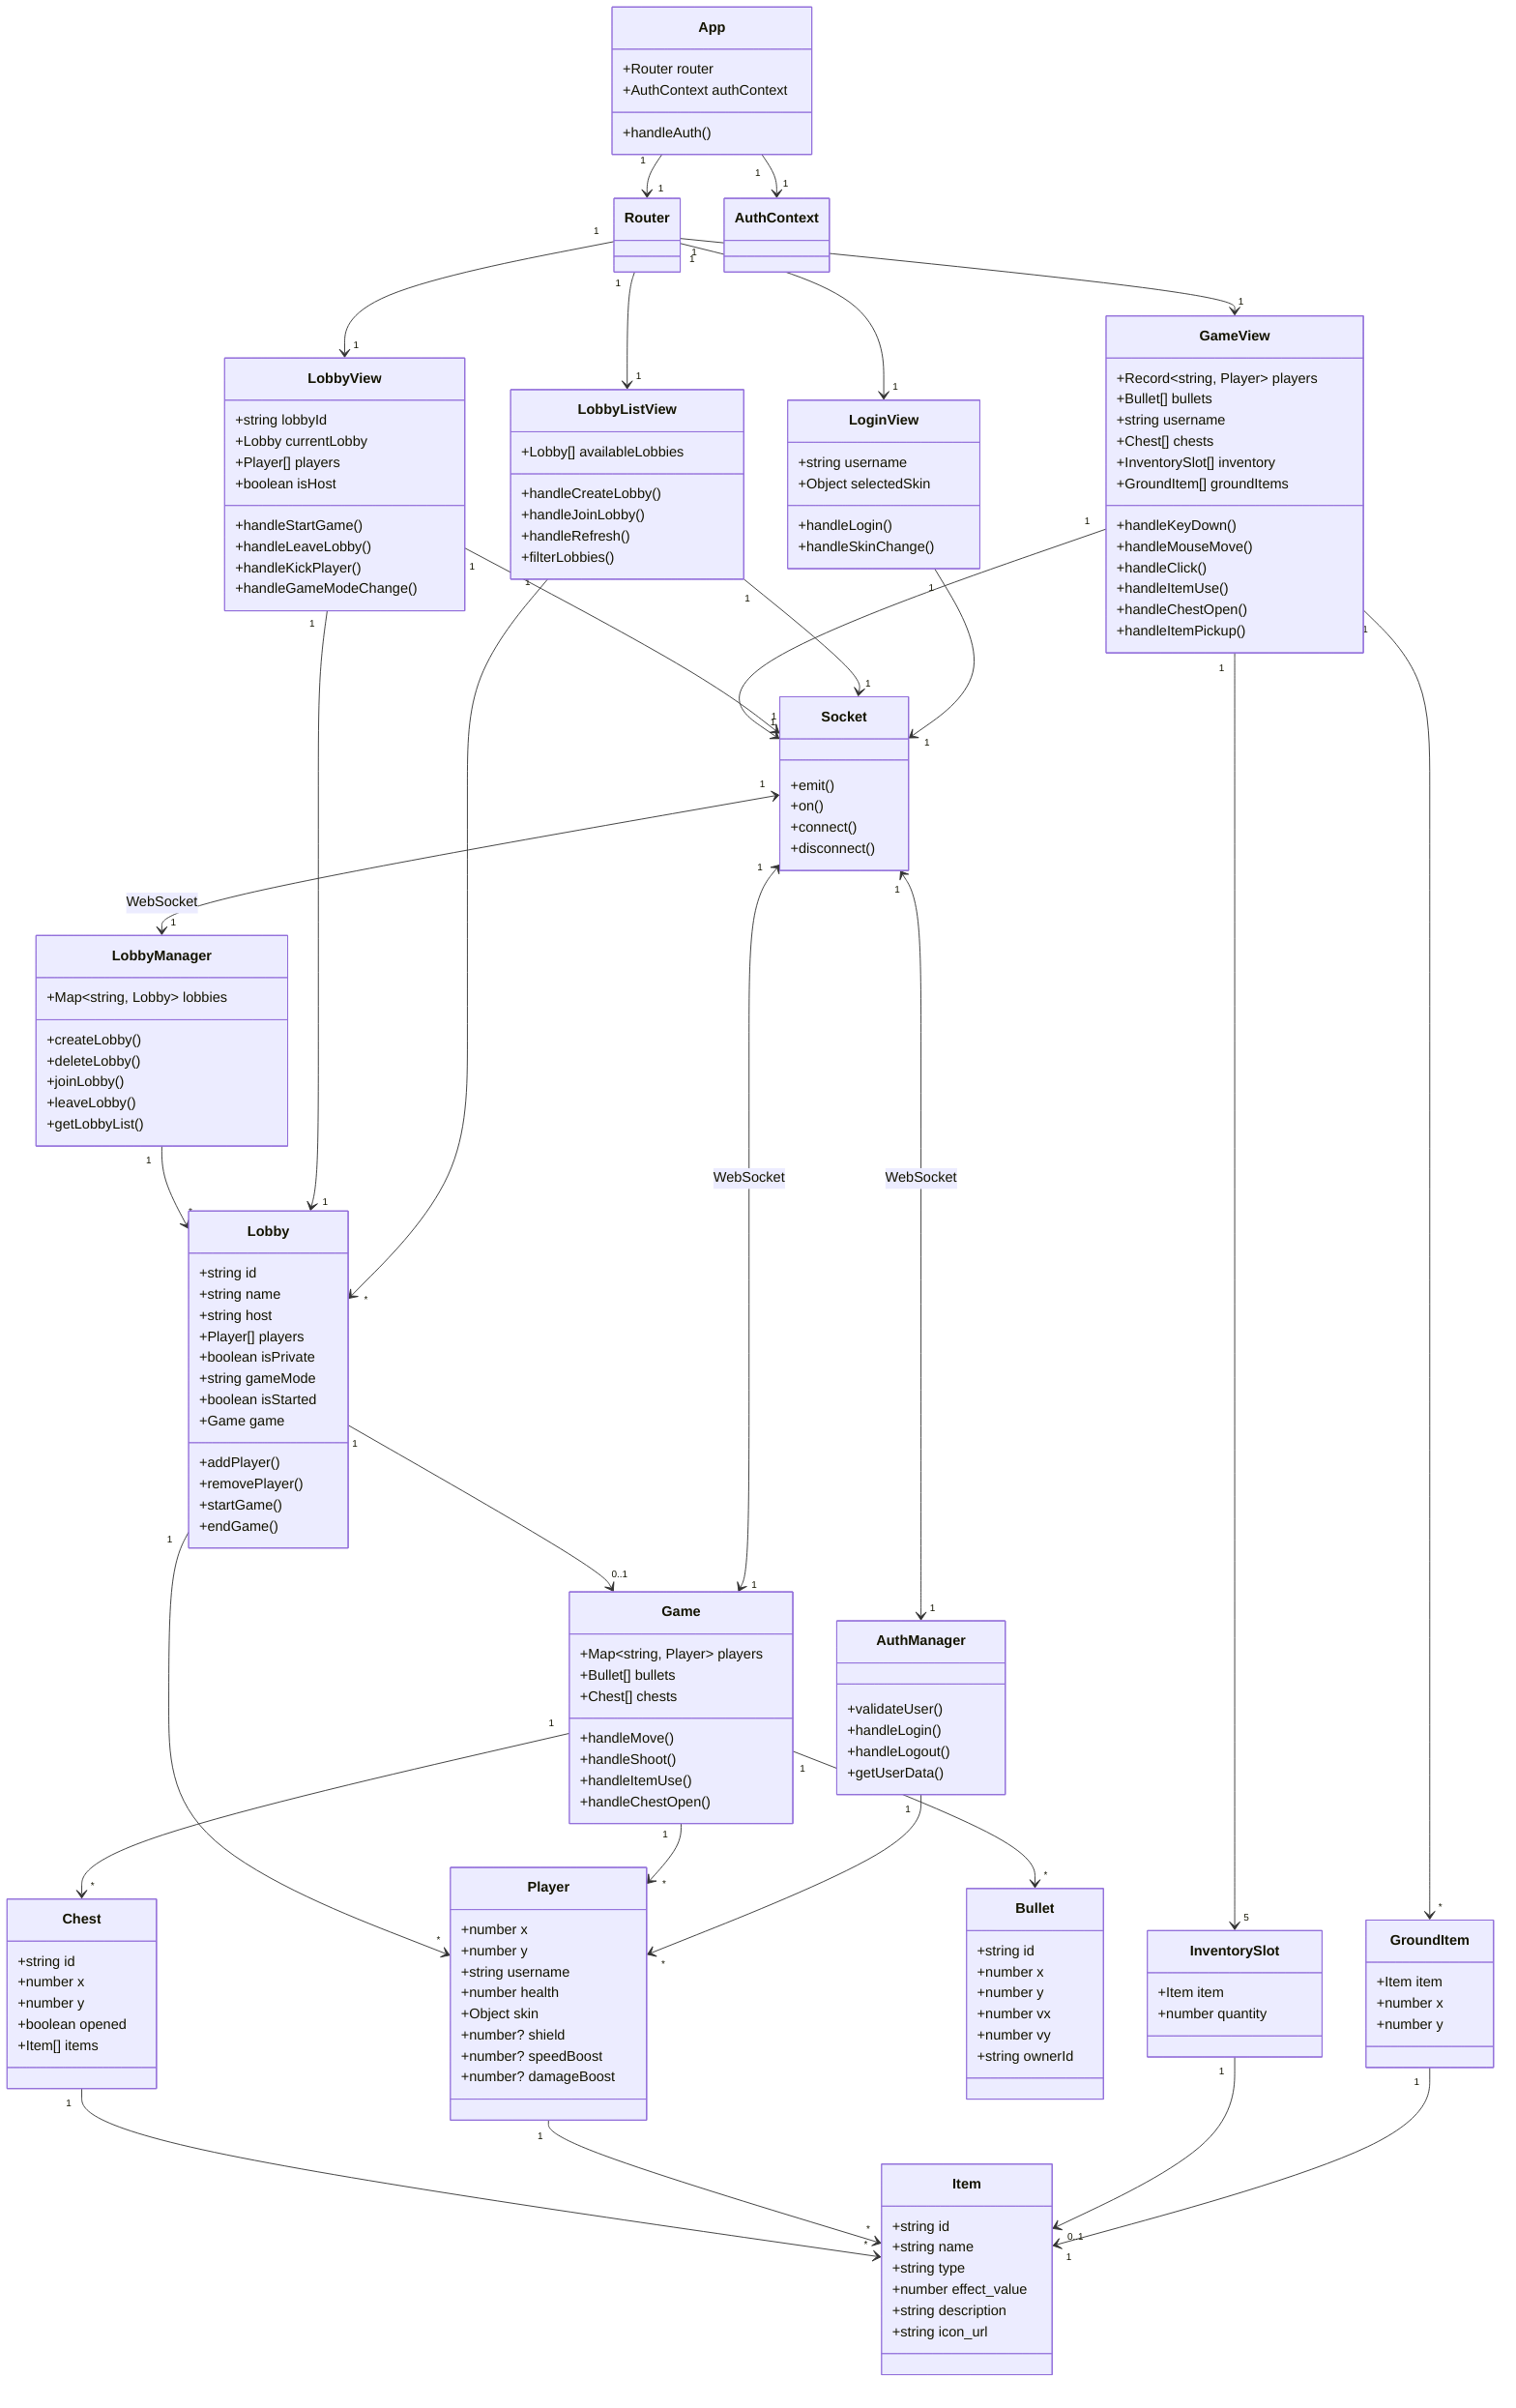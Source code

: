 classDiagram
    %% Backend-Klassen
    class Player {
        +number x
        +number y
        +string username
        +number health
        +Object skin
        +number? shield
        +number? speedBoost
        +number? damageBoost
    }

    class Item {
        +string id
        +string name
        +string type
        +number effect_value
        +string description
        +string icon_url
    }

    class Chest {
        +string id
        +number x
        +number y
        +boolean opened
        +Item[] items
    }

    class Bullet {
        +string id
        +number x
        +number y
        +number vx
        +number vy
        +string ownerId
    }

    class Game {
        +Map~string, Player~ players
        +Bullet[] bullets
        +Chest[] chests
        +handleMove()
        +handleShoot()
        +handleItemUse()
        +handleChestOpen()
    }

    class Lobby {
        +string id
        +string name
        +string host
        +Player[] players
        +boolean isPrivate
        +string gameMode
        +boolean isStarted
        +Game game
        +addPlayer()
        +removePlayer()
        +startGame()
        +endGame()
    }

    class LobbyManager {
        +Map~string, Lobby~ lobbies
        +createLobby()
        +deleteLobby()
        +joinLobby()
        +leaveLobby()
        +getLobbyList()
    }

    class AuthManager {
        +validateUser()
        +handleLogin()
        +handleLogout()
        +getUserData()
    }

    %% Frontend-Komponenten
    class App {
        +Router router
        +AuthContext authContext
        +handleAuth()
    }

    class LoginView {
        +string username
        +Object selectedSkin
        +handleLogin()
        +handleSkinChange()
    }

    class LobbyListView {
        +Lobby[] availableLobbies
        +handleCreateLobby()
        +handleJoinLobby()
        +handleRefresh()
        +filterLobbies()
    }

    class LobbyView {
        +string lobbyId
        +Lobby currentLobby
        +Player[] players
        +boolean isHost
        +handleStartGame()
        +handleLeaveLobby()
        +handleKickPlayer()
        +handleGameModeChange()
    }

    class GameView {
        +Record~string, Player~ players
        +Bullet[] bullets
        +string username
        +Chest[] chests
        +InventorySlot[] inventory
        +GroundItem[] groundItems
        +handleKeyDown()
        +handleMouseMove()
        +handleClick()
        +handleItemUse()
        +handleChestOpen()
        +handleItemPickup()
    }

    class InventorySlot {
        +Item item
        +number quantity
    }

    class GroundItem {
        +Item item
        +number x
        +number y
    }

    class Socket {
        +emit()
        +on()
        +connect()
        +disconnect()
    }

    %% Backend-Beziehungen
    LobbyManager "1" --> "*" Lobby
    Lobby "1" --> "*" Player
    Lobby "1" --> "0..1" Game
    Game "1" --> "*" Player
    Game "1" --> "*" Bullet
    Game "1" --> "*" Chest
    Chest "1" --> "*" Item
    Player "1" --> "*" Item
    AuthManager "1" --> "*" Player

    %% Frontend-Beziehungen
    App "1" --> "1" Router
    App "1" --> "1" AuthContext
    Router "1" --> "1" LoginView
    Router "1" --> "1" LobbyListView
    Router "1" --> "1" LobbyView
    Router "1" --> "1" GameView
    GameView "1" --> "5" InventorySlot
    GameView "1" --> "*" GroundItem
    GameView "1" --> "1" Socket
    LobbyView "1" --> "1" Socket
    LobbyListView "1" --> "1" Socket
    LoginView "1" --> "1" Socket
    Socket "1" <--> "1" Game : WebSocket
    Socket "1" <--> "1" LobbyManager : WebSocket
    Socket "1" <--> "1" AuthManager : WebSocket
    InventorySlot "1" --> "0..1" Item
    GroundItem "1" --> "1" Item
    LobbyView "1" --> "1" Lobby
    LobbyListView "1" --> "*" Lobby